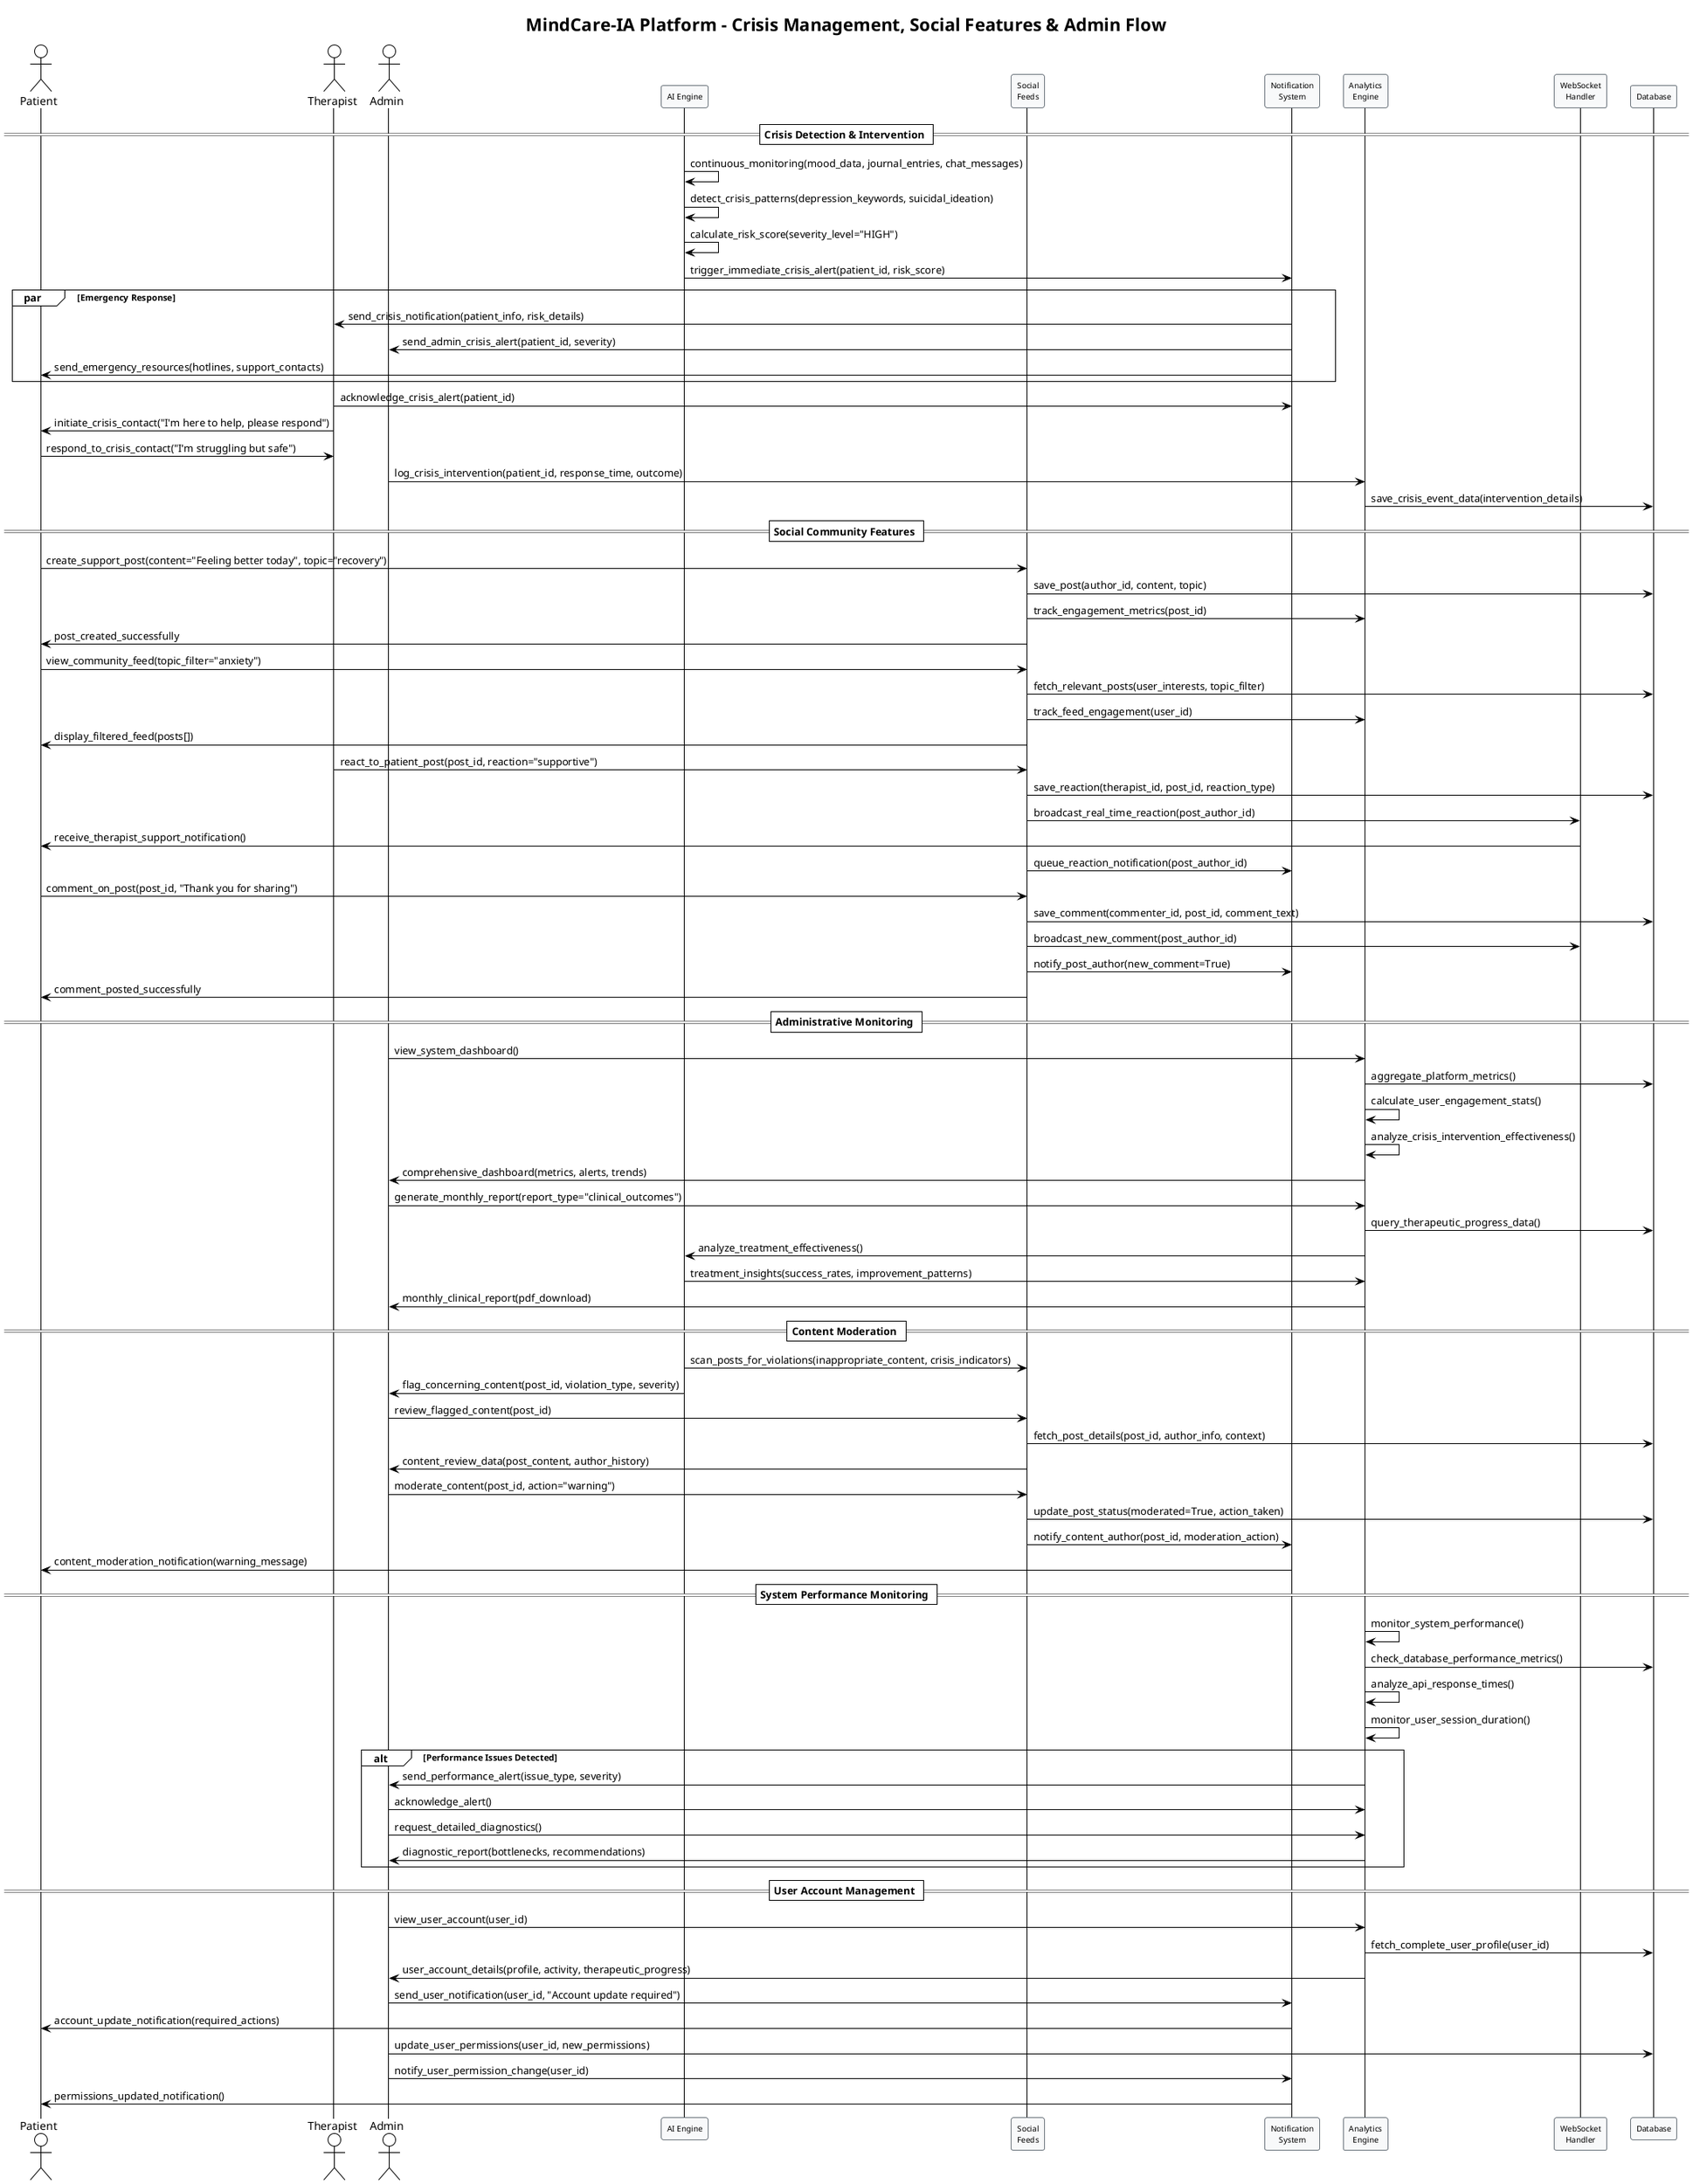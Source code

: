 @startuml MindCare-IA_Crisis_Social_Admin_Flow
!theme plain
skinparam participant {
    BackgroundColor #F8F9FA
    BorderColor #6C757D
    FontName "Arial"
    FontSize 10
}

title MindCare-IA Platform - Crisis Management, Social Features & Admin Flow

actor Patient as P
actor Therapist as T
actor Admin as A
participant "AI Engine" as AI
participant "Social\nFeeds" as Social
participant "Notification\nSystem" as Notif
participant "Analytics\nEngine" as Analytics
participant "WebSocket\nHandler" as WS
participant "Database" as DB

== Crisis Detection & Intervention ==

AI -> AI: continuous_monitoring(mood_data, journal_entries, chat_messages)
AI -> AI: detect_crisis_patterns(depression_keywords, suicidal_ideation)
AI -> AI: calculate_risk_score(severity_level="HIGH")

AI -> Notif: trigger_immediate_crisis_alert(patient_id, risk_score)
par Emergency Response
    Notif -> T: send_crisis_notification(patient_info, risk_details)
    Notif -> A: send_admin_crisis_alert(patient_id, severity)
    Notif -> P: send_emergency_resources(hotlines, support_contacts)
end

T -> Notif: acknowledge_crisis_alert(patient_id)
T -> P: initiate_crisis_contact("I'm here to help, please respond")
P -> T: respond_to_crisis_contact("I'm struggling but safe")

A -> Analytics: log_crisis_intervention(patient_id, response_time, outcome)
Analytics -> DB: save_crisis_event_data(intervention_details)

== Social Community Features ==

P -> Social: create_support_post(content="Feeling better today", topic="recovery")
Social -> DB: save_post(author_id, content, topic)
Social -> Analytics: track_engagement_metrics(post_id)
Social -> P: post_created_successfully

P -> Social: view_community_feed(topic_filter="anxiety")
Social -> DB: fetch_relevant_posts(user_interests, topic_filter)
Social -> Analytics: track_feed_engagement(user_id)
Social -> P: display_filtered_feed(posts[])

T -> Social: react_to_patient_post(post_id, reaction="supportive")
Social -> DB: save_reaction(therapist_id, post_id, reaction_type)
Social -> WS: broadcast_real_time_reaction(post_author_id)
WS -> P: receive_therapist_support_notification()
Social -> Notif: queue_reaction_notification(post_author_id)

P -> Social: comment_on_post(post_id, "Thank you for sharing")
Social -> DB: save_comment(commenter_id, post_id, comment_text)
Social -> WS: broadcast_new_comment(post_author_id)
Social -> Notif: notify_post_author(new_comment=True)
Social -> P: comment_posted_successfully

== Administrative Monitoring ==

A -> Analytics: view_system_dashboard()
Analytics -> DB: aggregate_platform_metrics()
Analytics -> Analytics: calculate_user_engagement_stats()
Analytics -> Analytics: analyze_crisis_intervention_effectiveness()
Analytics -> A: comprehensive_dashboard(metrics, alerts, trends)

A -> Analytics: generate_monthly_report(report_type="clinical_outcomes")
Analytics -> DB: query_therapeutic_progress_data()
Analytics -> AI: analyze_treatment_effectiveness()
AI -> Analytics: treatment_insights(success_rates, improvement_patterns)
Analytics -> A: monthly_clinical_report(pdf_download)

== Content Moderation ==

AI -> Social: scan_posts_for_violations(inappropriate_content, crisis_indicators)
AI -> A: flag_concerning_content(post_id, violation_type, severity)
A -> Social: review_flagged_content(post_id)
Social -> DB: fetch_post_details(post_id, author_info, context)
Social -> A: content_review_data(post_content, author_history)

A -> Social: moderate_content(post_id, action="warning")
Social -> DB: update_post_status(moderated=True, action_taken)
Social -> Notif: notify_content_author(post_id, moderation_action)
Notif -> P: content_moderation_notification(warning_message)

== System Performance Monitoring ==

Analytics -> Analytics: monitor_system_performance()
Analytics -> DB: check_database_performance_metrics()
Analytics -> Analytics: analyze_api_response_times()
Analytics -> Analytics: monitor_user_session_duration()

alt Performance Issues Detected
    Analytics -> A: send_performance_alert(issue_type, severity)
    A -> Analytics: acknowledge_alert()
    A -> Analytics: request_detailed_diagnostics()
    Analytics -> A: diagnostic_report(bottlenecks, recommendations)
end

== User Account Management ==

A -> Analytics: view_user_account(user_id)
Analytics -> DB: fetch_complete_user_profile(user_id)
Analytics -> A: user_account_details(profile, activity, therapeutic_progress)

A -> Notif: send_user_notification(user_id, "Account update required")
Notif -> P: account_update_notification(required_actions)

A -> DB: update_user_permissions(user_id, new_permissions)
A -> Notif: notify_user_permission_change(user_id)
Notif -> P: permissions_updated_notification()

@enduml
